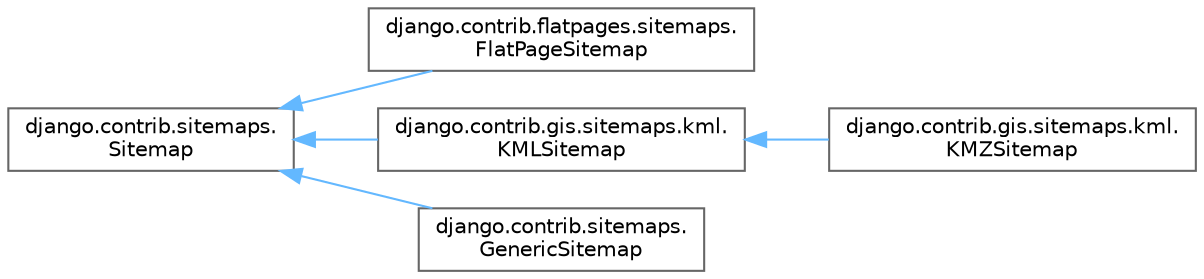 digraph "Graphical Class Hierarchy"
{
 // LATEX_PDF_SIZE
  bgcolor="transparent";
  edge [fontname=Helvetica,fontsize=10,labelfontname=Helvetica,labelfontsize=10];
  node [fontname=Helvetica,fontsize=10,shape=box,height=0.2,width=0.4];
  rankdir="LR";
  Node0 [id="Node000000",label="django.contrib.sitemaps.\lSitemap",height=0.2,width=0.4,color="grey40", fillcolor="white", style="filled",URL="$classdjango_1_1contrib_1_1sitemaps_1_1_sitemap.html",tooltip=" "];
  Node0 -> Node1 [id="edge1282_Node000000_Node000001",dir="back",color="steelblue1",style="solid",tooltip=" "];
  Node1 [id="Node000001",label="django.contrib.flatpages.sitemaps.\lFlatPageSitemap",height=0.2,width=0.4,color="grey40", fillcolor="white", style="filled",URL="$classdjango_1_1contrib_1_1flatpages_1_1sitemaps_1_1_flat_page_sitemap.html",tooltip=" "];
  Node0 -> Node2 [id="edge1283_Node000000_Node000002",dir="back",color="steelblue1",style="solid",tooltip=" "];
  Node2 [id="Node000002",label="django.contrib.gis.sitemaps.kml.\lKMLSitemap",height=0.2,width=0.4,color="grey40", fillcolor="white", style="filled",URL="$classdjango_1_1contrib_1_1gis_1_1sitemaps_1_1kml_1_1_k_m_l_sitemap.html",tooltip=" "];
  Node2 -> Node3 [id="edge1284_Node000002_Node000003",dir="back",color="steelblue1",style="solid",tooltip=" "];
  Node3 [id="Node000003",label="django.contrib.gis.sitemaps.kml.\lKMZSitemap",height=0.2,width=0.4,color="grey40", fillcolor="white", style="filled",URL="$classdjango_1_1contrib_1_1gis_1_1sitemaps_1_1kml_1_1_k_m_z_sitemap.html",tooltip=" "];
  Node0 -> Node4 [id="edge1285_Node000000_Node000004",dir="back",color="steelblue1",style="solid",tooltip=" "];
  Node4 [id="Node000004",label="django.contrib.sitemaps.\lGenericSitemap",height=0.2,width=0.4,color="grey40", fillcolor="white", style="filled",URL="$classdjango_1_1contrib_1_1sitemaps_1_1_generic_sitemap.html",tooltip=" "];
}
